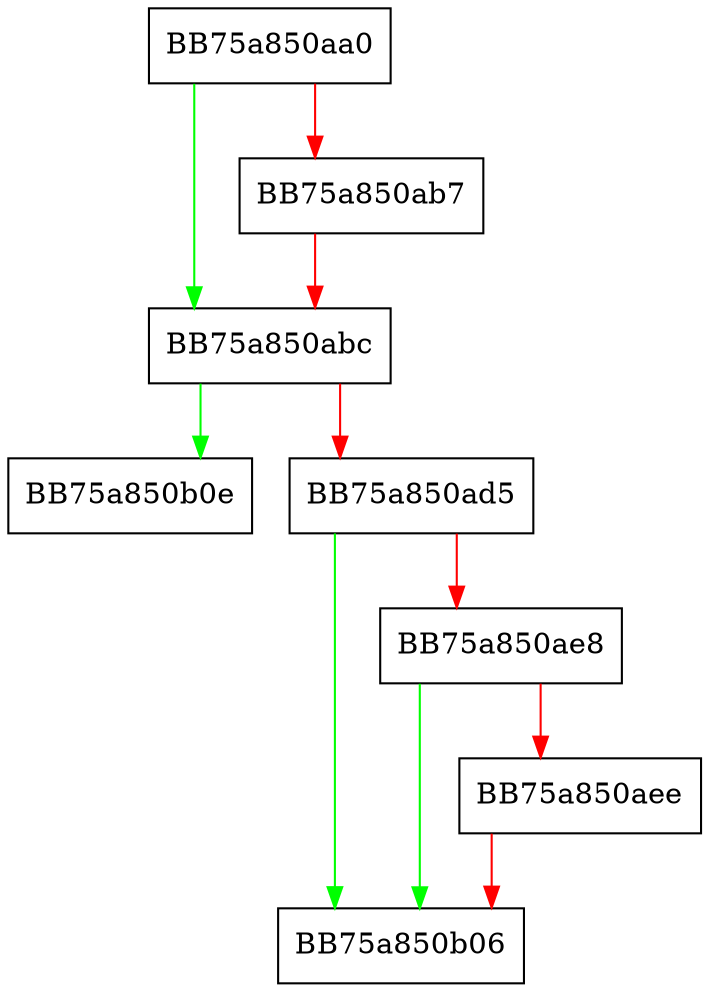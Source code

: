 digraph GetAttributeList {
  node [shape="box"];
  graph [splines=ortho];
  BB75a850aa0 -> BB75a850abc [color="green"];
  BB75a850aa0 -> BB75a850ab7 [color="red"];
  BB75a850ab7 -> BB75a850abc [color="red"];
  BB75a850abc -> BB75a850b0e [color="green"];
  BB75a850abc -> BB75a850ad5 [color="red"];
  BB75a850ad5 -> BB75a850b06 [color="green"];
  BB75a850ad5 -> BB75a850ae8 [color="red"];
  BB75a850ae8 -> BB75a850b06 [color="green"];
  BB75a850ae8 -> BB75a850aee [color="red"];
  BB75a850aee -> BB75a850b06 [color="red"];
}